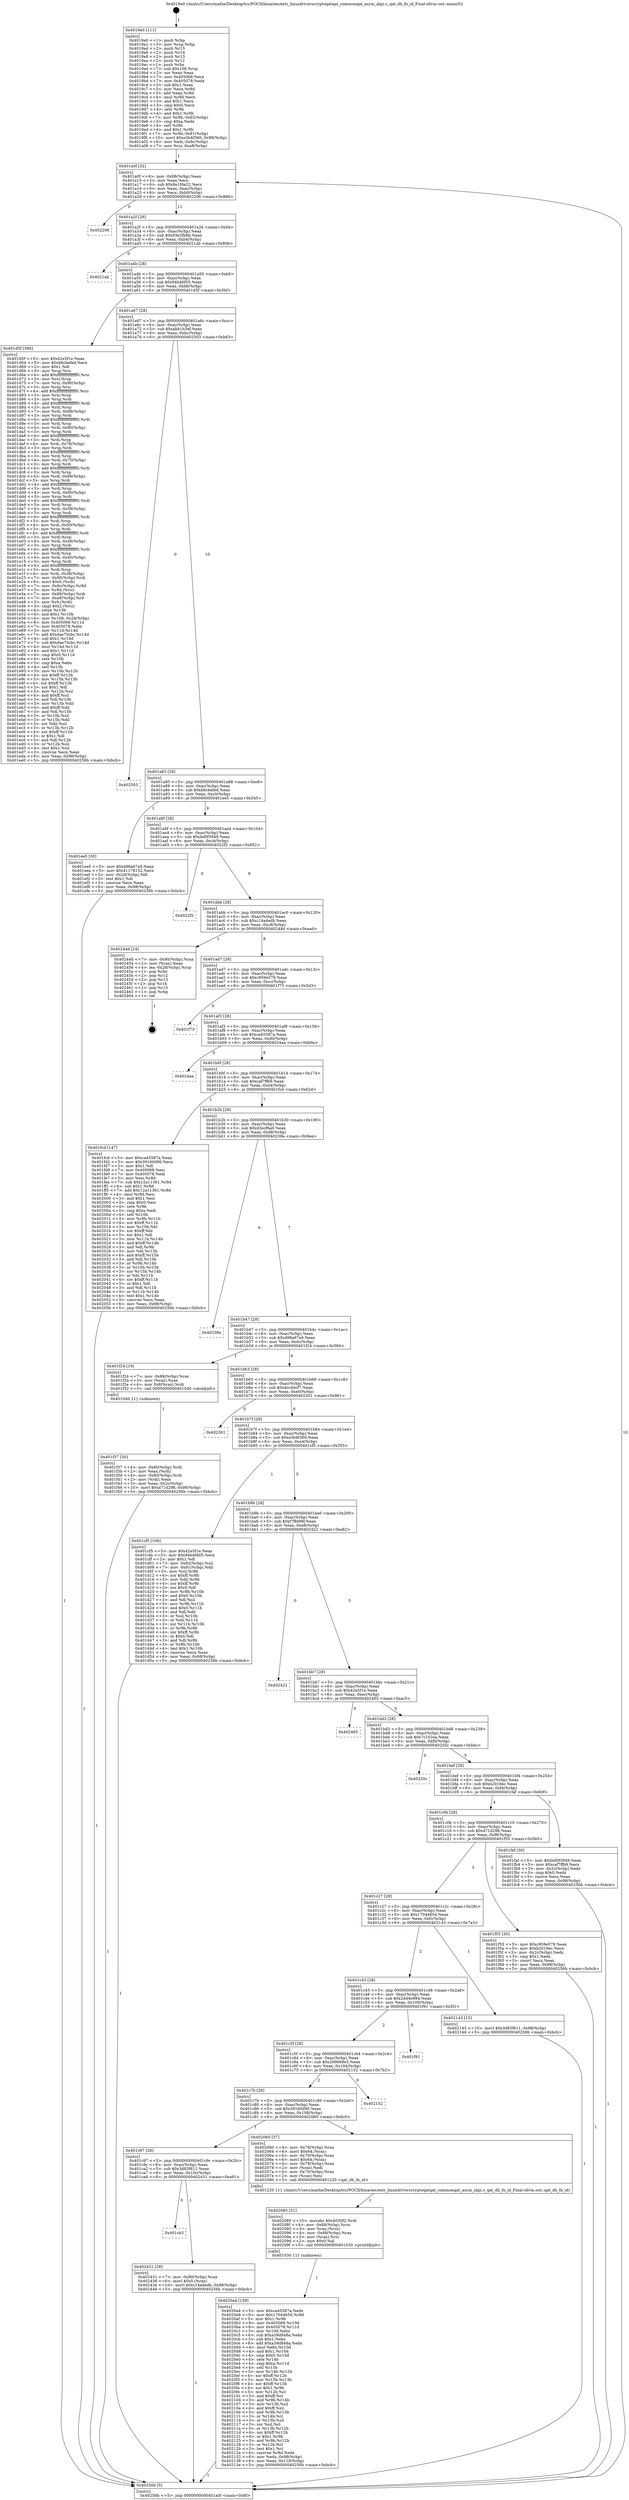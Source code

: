 digraph "0x4019a0" {
  label = "0x4019a0 (/mnt/c/Users/mathe/Desktop/tcc/POCII/binaries/extr_linuxdriverscryptoqatqat_commonqat_asym_algs.c_qat_dh_fn_id_Final-ollvm.out::main(0))"
  labelloc = "t"
  node[shape=record]

  Entry [label="",width=0.3,height=0.3,shape=circle,fillcolor=black,style=filled]
  "0x401a0f" [label="{
     0x401a0f [32]\l
     | [instrs]\l
     &nbsp;&nbsp;0x401a0f \<+6\>: mov -0x98(%rbp),%eax\l
     &nbsp;&nbsp;0x401a15 \<+2\>: mov %eax,%ecx\l
     &nbsp;&nbsp;0x401a17 \<+6\>: sub $0x8e1fde22,%ecx\l
     &nbsp;&nbsp;0x401a1d \<+6\>: mov %eax,-0xac(%rbp)\l
     &nbsp;&nbsp;0x401a23 \<+6\>: mov %ecx,-0xb0(%rbp)\l
     &nbsp;&nbsp;0x401a29 \<+6\>: je 0000000000402206 \<main+0x866\>\l
  }"]
  "0x402206" [label="{
     0x402206\l
  }", style=dashed]
  "0x401a2f" [label="{
     0x401a2f [28]\l
     | [instrs]\l
     &nbsp;&nbsp;0x401a2f \<+5\>: jmp 0000000000401a34 \<main+0x94\>\l
     &nbsp;&nbsp;0x401a34 \<+6\>: mov -0xac(%rbp),%eax\l
     &nbsp;&nbsp;0x401a3a \<+5\>: sub $0x93e2fb6b,%eax\l
     &nbsp;&nbsp;0x401a3f \<+6\>: mov %eax,-0xb4(%rbp)\l
     &nbsp;&nbsp;0x401a45 \<+6\>: je 00000000004021ab \<main+0x80b\>\l
  }"]
  Exit [label="",width=0.3,height=0.3,shape=circle,fillcolor=black,style=filled,peripheries=2]
  "0x4021ab" [label="{
     0x4021ab\l
  }", style=dashed]
  "0x401a4b" [label="{
     0x401a4b [28]\l
     | [instrs]\l
     &nbsp;&nbsp;0x401a4b \<+5\>: jmp 0000000000401a50 \<main+0xb0\>\l
     &nbsp;&nbsp;0x401a50 \<+6\>: mov -0xac(%rbp),%eax\l
     &nbsp;&nbsp;0x401a56 \<+5\>: sub $0x94b4fd05,%eax\l
     &nbsp;&nbsp;0x401a5b \<+6\>: mov %eax,-0xb8(%rbp)\l
     &nbsp;&nbsp;0x401a61 \<+6\>: je 0000000000401d5f \<main+0x3bf\>\l
  }"]
  "0x401cb3" [label="{
     0x401cb3\l
  }", style=dashed]
  "0x401d5f" [label="{
     0x401d5f [390]\l
     | [instrs]\l
     &nbsp;&nbsp;0x401d5f \<+5\>: mov $0x42e5f1e,%eax\l
     &nbsp;&nbsp;0x401d64 \<+5\>: mov $0xb6cbefed,%ecx\l
     &nbsp;&nbsp;0x401d69 \<+2\>: mov $0x1,%dl\l
     &nbsp;&nbsp;0x401d6b \<+3\>: mov %rsp,%rsi\l
     &nbsp;&nbsp;0x401d6e \<+4\>: add $0xfffffffffffffff0,%rsi\l
     &nbsp;&nbsp;0x401d72 \<+3\>: mov %rsi,%rsp\l
     &nbsp;&nbsp;0x401d75 \<+7\>: mov %rsi,-0x90(%rbp)\l
     &nbsp;&nbsp;0x401d7c \<+3\>: mov %rsp,%rsi\l
     &nbsp;&nbsp;0x401d7f \<+4\>: add $0xfffffffffffffff0,%rsi\l
     &nbsp;&nbsp;0x401d83 \<+3\>: mov %rsi,%rsp\l
     &nbsp;&nbsp;0x401d86 \<+3\>: mov %rsp,%rdi\l
     &nbsp;&nbsp;0x401d89 \<+4\>: add $0xfffffffffffffff0,%rdi\l
     &nbsp;&nbsp;0x401d8d \<+3\>: mov %rdi,%rsp\l
     &nbsp;&nbsp;0x401d90 \<+7\>: mov %rdi,-0x88(%rbp)\l
     &nbsp;&nbsp;0x401d97 \<+3\>: mov %rsp,%rdi\l
     &nbsp;&nbsp;0x401d9a \<+4\>: add $0xfffffffffffffff0,%rdi\l
     &nbsp;&nbsp;0x401d9e \<+3\>: mov %rdi,%rsp\l
     &nbsp;&nbsp;0x401da1 \<+4\>: mov %rdi,-0x80(%rbp)\l
     &nbsp;&nbsp;0x401da5 \<+3\>: mov %rsp,%rdi\l
     &nbsp;&nbsp;0x401da8 \<+4\>: add $0xfffffffffffffff0,%rdi\l
     &nbsp;&nbsp;0x401dac \<+3\>: mov %rdi,%rsp\l
     &nbsp;&nbsp;0x401daf \<+4\>: mov %rdi,-0x78(%rbp)\l
     &nbsp;&nbsp;0x401db3 \<+3\>: mov %rsp,%rdi\l
     &nbsp;&nbsp;0x401db6 \<+4\>: add $0xfffffffffffffff0,%rdi\l
     &nbsp;&nbsp;0x401dba \<+3\>: mov %rdi,%rsp\l
     &nbsp;&nbsp;0x401dbd \<+4\>: mov %rdi,-0x70(%rbp)\l
     &nbsp;&nbsp;0x401dc1 \<+3\>: mov %rsp,%rdi\l
     &nbsp;&nbsp;0x401dc4 \<+4\>: add $0xfffffffffffffff0,%rdi\l
     &nbsp;&nbsp;0x401dc8 \<+3\>: mov %rdi,%rsp\l
     &nbsp;&nbsp;0x401dcb \<+4\>: mov %rdi,-0x68(%rbp)\l
     &nbsp;&nbsp;0x401dcf \<+3\>: mov %rsp,%rdi\l
     &nbsp;&nbsp;0x401dd2 \<+4\>: add $0xfffffffffffffff0,%rdi\l
     &nbsp;&nbsp;0x401dd6 \<+3\>: mov %rdi,%rsp\l
     &nbsp;&nbsp;0x401dd9 \<+4\>: mov %rdi,-0x60(%rbp)\l
     &nbsp;&nbsp;0x401ddd \<+3\>: mov %rsp,%rdi\l
     &nbsp;&nbsp;0x401de0 \<+4\>: add $0xfffffffffffffff0,%rdi\l
     &nbsp;&nbsp;0x401de4 \<+3\>: mov %rdi,%rsp\l
     &nbsp;&nbsp;0x401de7 \<+4\>: mov %rdi,-0x58(%rbp)\l
     &nbsp;&nbsp;0x401deb \<+3\>: mov %rsp,%rdi\l
     &nbsp;&nbsp;0x401dee \<+4\>: add $0xfffffffffffffff0,%rdi\l
     &nbsp;&nbsp;0x401df2 \<+3\>: mov %rdi,%rsp\l
     &nbsp;&nbsp;0x401df5 \<+4\>: mov %rdi,-0x50(%rbp)\l
     &nbsp;&nbsp;0x401df9 \<+3\>: mov %rsp,%rdi\l
     &nbsp;&nbsp;0x401dfc \<+4\>: add $0xfffffffffffffff0,%rdi\l
     &nbsp;&nbsp;0x401e00 \<+3\>: mov %rdi,%rsp\l
     &nbsp;&nbsp;0x401e03 \<+4\>: mov %rdi,-0x48(%rbp)\l
     &nbsp;&nbsp;0x401e07 \<+3\>: mov %rsp,%rdi\l
     &nbsp;&nbsp;0x401e0a \<+4\>: add $0xfffffffffffffff0,%rdi\l
     &nbsp;&nbsp;0x401e0e \<+3\>: mov %rdi,%rsp\l
     &nbsp;&nbsp;0x401e11 \<+4\>: mov %rdi,-0x40(%rbp)\l
     &nbsp;&nbsp;0x401e15 \<+3\>: mov %rsp,%rdi\l
     &nbsp;&nbsp;0x401e18 \<+4\>: add $0xfffffffffffffff0,%rdi\l
     &nbsp;&nbsp;0x401e1c \<+3\>: mov %rdi,%rsp\l
     &nbsp;&nbsp;0x401e1f \<+4\>: mov %rdi,-0x38(%rbp)\l
     &nbsp;&nbsp;0x401e23 \<+7\>: mov -0x90(%rbp),%rdi\l
     &nbsp;&nbsp;0x401e2a \<+6\>: movl $0x0,(%rdi)\l
     &nbsp;&nbsp;0x401e30 \<+7\>: mov -0x9c(%rbp),%r8d\l
     &nbsp;&nbsp;0x401e37 \<+3\>: mov %r8d,(%rsi)\l
     &nbsp;&nbsp;0x401e3a \<+7\>: mov -0x88(%rbp),%rdi\l
     &nbsp;&nbsp;0x401e41 \<+7\>: mov -0xa8(%rbp),%r9\l
     &nbsp;&nbsp;0x401e48 \<+3\>: mov %r9,(%rdi)\l
     &nbsp;&nbsp;0x401e4b \<+3\>: cmpl $0x2,(%rsi)\l
     &nbsp;&nbsp;0x401e4e \<+4\>: setne %r10b\l
     &nbsp;&nbsp;0x401e52 \<+4\>: and $0x1,%r10b\l
     &nbsp;&nbsp;0x401e56 \<+4\>: mov %r10b,-0x2d(%rbp)\l
     &nbsp;&nbsp;0x401e5a \<+8\>: mov 0x405068,%r11d\l
     &nbsp;&nbsp;0x401e62 \<+7\>: mov 0x405078,%ebx\l
     &nbsp;&nbsp;0x401e69 \<+3\>: mov %r11d,%r14d\l
     &nbsp;&nbsp;0x401e6c \<+7\>: add $0xdae70cbc,%r14d\l
     &nbsp;&nbsp;0x401e73 \<+4\>: sub $0x1,%r14d\l
     &nbsp;&nbsp;0x401e77 \<+7\>: sub $0xdae70cbc,%r14d\l
     &nbsp;&nbsp;0x401e7e \<+4\>: imul %r14d,%r11d\l
     &nbsp;&nbsp;0x401e82 \<+4\>: and $0x1,%r11d\l
     &nbsp;&nbsp;0x401e86 \<+4\>: cmp $0x0,%r11d\l
     &nbsp;&nbsp;0x401e8a \<+4\>: sete %r10b\l
     &nbsp;&nbsp;0x401e8e \<+3\>: cmp $0xa,%ebx\l
     &nbsp;&nbsp;0x401e91 \<+4\>: setl %r15b\l
     &nbsp;&nbsp;0x401e95 \<+3\>: mov %r10b,%r12b\l
     &nbsp;&nbsp;0x401e98 \<+4\>: xor $0xff,%r12b\l
     &nbsp;&nbsp;0x401e9c \<+3\>: mov %r15b,%r13b\l
     &nbsp;&nbsp;0x401e9f \<+4\>: xor $0xff,%r13b\l
     &nbsp;&nbsp;0x401ea3 \<+3\>: xor $0x1,%dl\l
     &nbsp;&nbsp;0x401ea6 \<+3\>: mov %r12b,%sil\l
     &nbsp;&nbsp;0x401ea9 \<+4\>: and $0xff,%sil\l
     &nbsp;&nbsp;0x401ead \<+3\>: and %dl,%r10b\l
     &nbsp;&nbsp;0x401eb0 \<+3\>: mov %r13b,%dil\l
     &nbsp;&nbsp;0x401eb3 \<+4\>: and $0xff,%dil\l
     &nbsp;&nbsp;0x401eb7 \<+3\>: and %dl,%r15b\l
     &nbsp;&nbsp;0x401eba \<+3\>: or %r10b,%sil\l
     &nbsp;&nbsp;0x401ebd \<+3\>: or %r15b,%dil\l
     &nbsp;&nbsp;0x401ec0 \<+3\>: xor %dil,%sil\l
     &nbsp;&nbsp;0x401ec3 \<+3\>: or %r13b,%r12b\l
     &nbsp;&nbsp;0x401ec6 \<+4\>: xor $0xff,%r12b\l
     &nbsp;&nbsp;0x401eca \<+3\>: or $0x1,%dl\l
     &nbsp;&nbsp;0x401ecd \<+3\>: and %dl,%r12b\l
     &nbsp;&nbsp;0x401ed0 \<+3\>: or %r12b,%sil\l
     &nbsp;&nbsp;0x401ed3 \<+4\>: test $0x1,%sil\l
     &nbsp;&nbsp;0x401ed7 \<+3\>: cmovne %ecx,%eax\l
     &nbsp;&nbsp;0x401eda \<+6\>: mov %eax,-0x98(%rbp)\l
     &nbsp;&nbsp;0x401ee0 \<+5\>: jmp 000000000040256b \<main+0xbcb\>\l
  }"]
  "0x401a67" [label="{
     0x401a67 [28]\l
     | [instrs]\l
     &nbsp;&nbsp;0x401a67 \<+5\>: jmp 0000000000401a6c \<main+0xcc\>\l
     &nbsp;&nbsp;0x401a6c \<+6\>: mov -0xac(%rbp),%eax\l
     &nbsp;&nbsp;0x401a72 \<+5\>: sub $0xabb1b3ef,%eax\l
     &nbsp;&nbsp;0x401a77 \<+6\>: mov %eax,-0xbc(%rbp)\l
     &nbsp;&nbsp;0x401a7d \<+6\>: je 0000000000402503 \<main+0xb63\>\l
  }"]
  "0x402431" [label="{
     0x402431 [28]\l
     | [instrs]\l
     &nbsp;&nbsp;0x402431 \<+7\>: mov -0x90(%rbp),%rax\l
     &nbsp;&nbsp;0x402438 \<+6\>: movl $0x0,(%rax)\l
     &nbsp;&nbsp;0x40243e \<+10\>: movl $0xc14adedb,-0x98(%rbp)\l
     &nbsp;&nbsp;0x402448 \<+5\>: jmp 000000000040256b \<main+0xbcb\>\l
  }"]
  "0x402503" [label="{
     0x402503\l
  }", style=dashed]
  "0x401a83" [label="{
     0x401a83 [28]\l
     | [instrs]\l
     &nbsp;&nbsp;0x401a83 \<+5\>: jmp 0000000000401a88 \<main+0xe8\>\l
     &nbsp;&nbsp;0x401a88 \<+6\>: mov -0xac(%rbp),%eax\l
     &nbsp;&nbsp;0x401a8e \<+5\>: sub $0xb6cbefed,%eax\l
     &nbsp;&nbsp;0x401a93 \<+6\>: mov %eax,-0xc0(%rbp)\l
     &nbsp;&nbsp;0x401a99 \<+6\>: je 0000000000401ee5 \<main+0x545\>\l
  }"]
  "0x4020a4" [label="{
     0x4020a4 [159]\l
     | [instrs]\l
     &nbsp;&nbsp;0x4020a4 \<+5\>: mov $0xca45587a,%edx\l
     &nbsp;&nbsp;0x4020a9 \<+6\>: mov $0x17044654,%r8d\l
     &nbsp;&nbsp;0x4020af \<+3\>: mov $0x1,%r9b\l
     &nbsp;&nbsp;0x4020b2 \<+8\>: mov 0x405068,%r10d\l
     &nbsp;&nbsp;0x4020ba \<+8\>: mov 0x405078,%r11d\l
     &nbsp;&nbsp;0x4020c2 \<+3\>: mov %r10d,%ebx\l
     &nbsp;&nbsp;0x4020c5 \<+6\>: sub $0xa39d848a,%ebx\l
     &nbsp;&nbsp;0x4020cb \<+3\>: sub $0x1,%ebx\l
     &nbsp;&nbsp;0x4020ce \<+6\>: add $0xa39d848a,%ebx\l
     &nbsp;&nbsp;0x4020d4 \<+4\>: imul %ebx,%r10d\l
     &nbsp;&nbsp;0x4020d8 \<+4\>: and $0x1,%r10d\l
     &nbsp;&nbsp;0x4020dc \<+4\>: cmp $0x0,%r10d\l
     &nbsp;&nbsp;0x4020e0 \<+4\>: sete %r14b\l
     &nbsp;&nbsp;0x4020e4 \<+4\>: cmp $0xa,%r11d\l
     &nbsp;&nbsp;0x4020e8 \<+4\>: setl %r15b\l
     &nbsp;&nbsp;0x4020ec \<+3\>: mov %r14b,%r12b\l
     &nbsp;&nbsp;0x4020ef \<+4\>: xor $0xff,%r12b\l
     &nbsp;&nbsp;0x4020f3 \<+3\>: mov %r15b,%r13b\l
     &nbsp;&nbsp;0x4020f6 \<+4\>: xor $0xff,%r13b\l
     &nbsp;&nbsp;0x4020fa \<+4\>: xor $0x1,%r9b\l
     &nbsp;&nbsp;0x4020fe \<+3\>: mov %r12b,%cl\l
     &nbsp;&nbsp;0x402101 \<+3\>: and $0xff,%cl\l
     &nbsp;&nbsp;0x402104 \<+3\>: and %r9b,%r14b\l
     &nbsp;&nbsp;0x402107 \<+3\>: mov %r13b,%sil\l
     &nbsp;&nbsp;0x40210a \<+4\>: and $0xff,%sil\l
     &nbsp;&nbsp;0x40210e \<+3\>: and %r9b,%r15b\l
     &nbsp;&nbsp;0x402111 \<+3\>: or %r14b,%cl\l
     &nbsp;&nbsp;0x402114 \<+3\>: or %r15b,%sil\l
     &nbsp;&nbsp;0x402117 \<+3\>: xor %sil,%cl\l
     &nbsp;&nbsp;0x40211a \<+3\>: or %r13b,%r12b\l
     &nbsp;&nbsp;0x40211d \<+4\>: xor $0xff,%r12b\l
     &nbsp;&nbsp;0x402121 \<+4\>: or $0x1,%r9b\l
     &nbsp;&nbsp;0x402125 \<+3\>: and %r9b,%r12b\l
     &nbsp;&nbsp;0x402128 \<+3\>: or %r12b,%cl\l
     &nbsp;&nbsp;0x40212b \<+3\>: test $0x1,%cl\l
     &nbsp;&nbsp;0x40212e \<+4\>: cmovne %r8d,%edx\l
     &nbsp;&nbsp;0x402132 \<+6\>: mov %edx,-0x98(%rbp)\l
     &nbsp;&nbsp;0x402138 \<+6\>: mov %eax,-0x118(%rbp)\l
     &nbsp;&nbsp;0x40213e \<+5\>: jmp 000000000040256b \<main+0xbcb\>\l
  }"]
  "0x401ee5" [label="{
     0x401ee5 [30]\l
     | [instrs]\l
     &nbsp;&nbsp;0x401ee5 \<+5\>: mov $0xd98a67a9,%eax\l
     &nbsp;&nbsp;0x401eea \<+5\>: mov $0x41178152,%ecx\l
     &nbsp;&nbsp;0x401eef \<+3\>: mov -0x2d(%rbp),%dl\l
     &nbsp;&nbsp;0x401ef2 \<+3\>: test $0x1,%dl\l
     &nbsp;&nbsp;0x401ef5 \<+3\>: cmovne %ecx,%eax\l
     &nbsp;&nbsp;0x401ef8 \<+6\>: mov %eax,-0x98(%rbp)\l
     &nbsp;&nbsp;0x401efe \<+5\>: jmp 000000000040256b \<main+0xbcb\>\l
  }"]
  "0x401a9f" [label="{
     0x401a9f [28]\l
     | [instrs]\l
     &nbsp;&nbsp;0x401a9f \<+5\>: jmp 0000000000401aa4 \<main+0x104\>\l
     &nbsp;&nbsp;0x401aa4 \<+6\>: mov -0xac(%rbp),%eax\l
     &nbsp;&nbsp;0x401aaa \<+5\>: sub $0xbd0f3949,%eax\l
     &nbsp;&nbsp;0x401aaf \<+6\>: mov %eax,-0xc4(%rbp)\l
     &nbsp;&nbsp;0x401ab5 \<+6\>: je 00000000004022f2 \<main+0x952\>\l
  }"]
  "0x402085" [label="{
     0x402085 [31]\l
     | [instrs]\l
     &nbsp;&nbsp;0x402085 \<+10\>: movabs $0x4030f2,%rdi\l
     &nbsp;&nbsp;0x40208f \<+4\>: mov -0x68(%rbp),%rcx\l
     &nbsp;&nbsp;0x402093 \<+3\>: mov %rax,(%rcx)\l
     &nbsp;&nbsp;0x402096 \<+4\>: mov -0x68(%rbp),%rax\l
     &nbsp;&nbsp;0x40209a \<+3\>: mov (%rax),%rsi\l
     &nbsp;&nbsp;0x40209d \<+2\>: mov $0x0,%al\l
     &nbsp;&nbsp;0x40209f \<+5\>: call 0000000000401030 \<printf@plt\>\l
     | [calls]\l
     &nbsp;&nbsp;0x401030 \{1\} (unknown)\l
  }"]
  "0x4022f2" [label="{
     0x4022f2\l
  }", style=dashed]
  "0x401abb" [label="{
     0x401abb [28]\l
     | [instrs]\l
     &nbsp;&nbsp;0x401abb \<+5\>: jmp 0000000000401ac0 \<main+0x120\>\l
     &nbsp;&nbsp;0x401ac0 \<+6\>: mov -0xac(%rbp),%eax\l
     &nbsp;&nbsp;0x401ac6 \<+5\>: sub $0xc14adedb,%eax\l
     &nbsp;&nbsp;0x401acb \<+6\>: mov %eax,-0xc8(%rbp)\l
     &nbsp;&nbsp;0x401ad1 \<+6\>: je 000000000040244d \<main+0xaad\>\l
  }"]
  "0x401c97" [label="{
     0x401c97 [28]\l
     | [instrs]\l
     &nbsp;&nbsp;0x401c97 \<+5\>: jmp 0000000000401c9c \<main+0x2fc\>\l
     &nbsp;&nbsp;0x401c9c \<+6\>: mov -0xac(%rbp),%eax\l
     &nbsp;&nbsp;0x401ca2 \<+5\>: sub $0x3d83f611,%eax\l
     &nbsp;&nbsp;0x401ca7 \<+6\>: mov %eax,-0x10c(%rbp)\l
     &nbsp;&nbsp;0x401cad \<+6\>: je 0000000000402431 \<main+0xa91\>\l
  }"]
  "0x40244d" [label="{
     0x40244d [24]\l
     | [instrs]\l
     &nbsp;&nbsp;0x40244d \<+7\>: mov -0x90(%rbp),%rax\l
     &nbsp;&nbsp;0x402454 \<+2\>: mov (%rax),%eax\l
     &nbsp;&nbsp;0x402456 \<+4\>: lea -0x28(%rbp),%rsp\l
     &nbsp;&nbsp;0x40245a \<+1\>: pop %rbx\l
     &nbsp;&nbsp;0x40245b \<+2\>: pop %r12\l
     &nbsp;&nbsp;0x40245d \<+2\>: pop %r13\l
     &nbsp;&nbsp;0x40245f \<+2\>: pop %r14\l
     &nbsp;&nbsp;0x402461 \<+2\>: pop %r15\l
     &nbsp;&nbsp;0x402463 \<+1\>: pop %rbp\l
     &nbsp;&nbsp;0x402464 \<+1\>: ret\l
  }"]
  "0x401ad7" [label="{
     0x401ad7 [28]\l
     | [instrs]\l
     &nbsp;&nbsp;0x401ad7 \<+5\>: jmp 0000000000401adc \<main+0x13c\>\l
     &nbsp;&nbsp;0x401adc \<+6\>: mov -0xac(%rbp),%eax\l
     &nbsp;&nbsp;0x401ae2 \<+5\>: sub $0xc959e579,%eax\l
     &nbsp;&nbsp;0x401ae7 \<+6\>: mov %eax,-0xcc(%rbp)\l
     &nbsp;&nbsp;0x401aed \<+6\>: je 0000000000401f73 \<main+0x5d3\>\l
  }"]
  "0x402060" [label="{
     0x402060 [37]\l
     | [instrs]\l
     &nbsp;&nbsp;0x402060 \<+4\>: mov -0x78(%rbp),%rax\l
     &nbsp;&nbsp;0x402064 \<+6\>: movl $0x64,(%rax)\l
     &nbsp;&nbsp;0x40206a \<+4\>: mov -0x70(%rbp),%rax\l
     &nbsp;&nbsp;0x40206e \<+6\>: movl $0x64,(%rax)\l
     &nbsp;&nbsp;0x402074 \<+4\>: mov -0x78(%rbp),%rax\l
     &nbsp;&nbsp;0x402078 \<+2\>: mov (%rax),%edi\l
     &nbsp;&nbsp;0x40207a \<+4\>: mov -0x70(%rbp),%rax\l
     &nbsp;&nbsp;0x40207e \<+2\>: mov (%rax),%esi\l
     &nbsp;&nbsp;0x402080 \<+5\>: call 0000000000401220 \<qat_dh_fn_id\>\l
     | [calls]\l
     &nbsp;&nbsp;0x401220 \{1\} (/mnt/c/Users/mathe/Desktop/tcc/POCII/binaries/extr_linuxdriverscryptoqatqat_commonqat_asym_algs.c_qat_dh_fn_id_Final-ollvm.out::qat_dh_fn_id)\l
  }"]
  "0x401f73" [label="{
     0x401f73\l
  }", style=dashed]
  "0x401af3" [label="{
     0x401af3 [28]\l
     | [instrs]\l
     &nbsp;&nbsp;0x401af3 \<+5\>: jmp 0000000000401af8 \<main+0x158\>\l
     &nbsp;&nbsp;0x401af8 \<+6\>: mov -0xac(%rbp),%eax\l
     &nbsp;&nbsp;0x401afe \<+5\>: sub $0xca45587a,%eax\l
     &nbsp;&nbsp;0x401b03 \<+6\>: mov %eax,-0xd0(%rbp)\l
     &nbsp;&nbsp;0x401b09 \<+6\>: je 00000000004024aa \<main+0xb0a\>\l
  }"]
  "0x401c7b" [label="{
     0x401c7b [28]\l
     | [instrs]\l
     &nbsp;&nbsp;0x401c7b \<+5\>: jmp 0000000000401c80 \<main+0x2e0\>\l
     &nbsp;&nbsp;0x401c80 \<+6\>: mov -0xac(%rbp),%eax\l
     &nbsp;&nbsp;0x401c86 \<+5\>: sub $0x39160d90,%eax\l
     &nbsp;&nbsp;0x401c8b \<+6\>: mov %eax,-0x108(%rbp)\l
     &nbsp;&nbsp;0x401c91 \<+6\>: je 0000000000402060 \<main+0x6c0\>\l
  }"]
  "0x4024aa" [label="{
     0x4024aa\l
  }", style=dashed]
  "0x401b0f" [label="{
     0x401b0f [28]\l
     | [instrs]\l
     &nbsp;&nbsp;0x401b0f \<+5\>: jmp 0000000000401b14 \<main+0x174\>\l
     &nbsp;&nbsp;0x401b14 \<+6\>: mov -0xac(%rbp),%eax\l
     &nbsp;&nbsp;0x401b1a \<+5\>: sub $0xcaf7ffb9,%eax\l
     &nbsp;&nbsp;0x401b1f \<+6\>: mov %eax,-0xd4(%rbp)\l
     &nbsp;&nbsp;0x401b25 \<+6\>: je 0000000000401fcd \<main+0x62d\>\l
  }"]
  "0x402152" [label="{
     0x402152\l
  }", style=dashed]
  "0x401fcd" [label="{
     0x401fcd [147]\l
     | [instrs]\l
     &nbsp;&nbsp;0x401fcd \<+5\>: mov $0xca45587a,%eax\l
     &nbsp;&nbsp;0x401fd2 \<+5\>: mov $0x39160d90,%ecx\l
     &nbsp;&nbsp;0x401fd7 \<+2\>: mov $0x1,%dl\l
     &nbsp;&nbsp;0x401fd9 \<+7\>: mov 0x405068,%esi\l
     &nbsp;&nbsp;0x401fe0 \<+7\>: mov 0x405078,%edi\l
     &nbsp;&nbsp;0x401fe7 \<+3\>: mov %esi,%r8d\l
     &nbsp;&nbsp;0x401fea \<+7\>: sub $0x12a11361,%r8d\l
     &nbsp;&nbsp;0x401ff1 \<+4\>: sub $0x1,%r8d\l
     &nbsp;&nbsp;0x401ff5 \<+7\>: add $0x12a11361,%r8d\l
     &nbsp;&nbsp;0x401ffc \<+4\>: imul %r8d,%esi\l
     &nbsp;&nbsp;0x402000 \<+3\>: and $0x1,%esi\l
     &nbsp;&nbsp;0x402003 \<+3\>: cmp $0x0,%esi\l
     &nbsp;&nbsp;0x402006 \<+4\>: sete %r9b\l
     &nbsp;&nbsp;0x40200a \<+3\>: cmp $0xa,%edi\l
     &nbsp;&nbsp;0x40200d \<+4\>: setl %r10b\l
     &nbsp;&nbsp;0x402011 \<+3\>: mov %r9b,%r11b\l
     &nbsp;&nbsp;0x402014 \<+4\>: xor $0xff,%r11b\l
     &nbsp;&nbsp;0x402018 \<+3\>: mov %r10b,%bl\l
     &nbsp;&nbsp;0x40201b \<+3\>: xor $0xff,%bl\l
     &nbsp;&nbsp;0x40201e \<+3\>: xor $0x1,%dl\l
     &nbsp;&nbsp;0x402021 \<+3\>: mov %r11b,%r14b\l
     &nbsp;&nbsp;0x402024 \<+4\>: and $0xff,%r14b\l
     &nbsp;&nbsp;0x402028 \<+3\>: and %dl,%r9b\l
     &nbsp;&nbsp;0x40202b \<+3\>: mov %bl,%r15b\l
     &nbsp;&nbsp;0x40202e \<+4\>: and $0xff,%r15b\l
     &nbsp;&nbsp;0x402032 \<+3\>: and %dl,%r10b\l
     &nbsp;&nbsp;0x402035 \<+3\>: or %r9b,%r14b\l
     &nbsp;&nbsp;0x402038 \<+3\>: or %r10b,%r15b\l
     &nbsp;&nbsp;0x40203b \<+3\>: xor %r15b,%r14b\l
     &nbsp;&nbsp;0x40203e \<+3\>: or %bl,%r11b\l
     &nbsp;&nbsp;0x402041 \<+4\>: xor $0xff,%r11b\l
     &nbsp;&nbsp;0x402045 \<+3\>: or $0x1,%dl\l
     &nbsp;&nbsp;0x402048 \<+3\>: and %dl,%r11b\l
     &nbsp;&nbsp;0x40204b \<+3\>: or %r11b,%r14b\l
     &nbsp;&nbsp;0x40204e \<+4\>: test $0x1,%r14b\l
     &nbsp;&nbsp;0x402052 \<+3\>: cmovne %ecx,%eax\l
     &nbsp;&nbsp;0x402055 \<+6\>: mov %eax,-0x98(%rbp)\l
     &nbsp;&nbsp;0x40205b \<+5\>: jmp 000000000040256b \<main+0xbcb\>\l
  }"]
  "0x401b2b" [label="{
     0x401b2b [28]\l
     | [instrs]\l
     &nbsp;&nbsp;0x401b2b \<+5\>: jmp 0000000000401b30 \<main+0x190\>\l
     &nbsp;&nbsp;0x401b30 \<+6\>: mov -0xac(%rbp),%eax\l
     &nbsp;&nbsp;0x401b36 \<+5\>: sub $0xd3ecf6a0,%eax\l
     &nbsp;&nbsp;0x401b3b \<+6\>: mov %eax,-0xd8(%rbp)\l
     &nbsp;&nbsp;0x401b41 \<+6\>: je 000000000040238a \<main+0x9ea\>\l
  }"]
  "0x401c5f" [label="{
     0x401c5f [28]\l
     | [instrs]\l
     &nbsp;&nbsp;0x401c5f \<+5\>: jmp 0000000000401c64 \<main+0x2c4\>\l
     &nbsp;&nbsp;0x401c64 \<+6\>: mov -0xac(%rbp),%eax\l
     &nbsp;&nbsp;0x401c6a \<+5\>: sub $0x269069e3,%eax\l
     &nbsp;&nbsp;0x401c6f \<+6\>: mov %eax,-0x104(%rbp)\l
     &nbsp;&nbsp;0x401c75 \<+6\>: je 0000000000402152 \<main+0x7b2\>\l
  }"]
  "0x40238a" [label="{
     0x40238a\l
  }", style=dashed]
  "0x401b47" [label="{
     0x401b47 [28]\l
     | [instrs]\l
     &nbsp;&nbsp;0x401b47 \<+5\>: jmp 0000000000401b4c \<main+0x1ac\>\l
     &nbsp;&nbsp;0x401b4c \<+6\>: mov -0xac(%rbp),%eax\l
     &nbsp;&nbsp;0x401b52 \<+5\>: sub $0xd98a67a9,%eax\l
     &nbsp;&nbsp;0x401b57 \<+6\>: mov %eax,-0xdc(%rbp)\l
     &nbsp;&nbsp;0x401b5d \<+6\>: je 0000000000401f24 \<main+0x584\>\l
  }"]
  "0x401f91" [label="{
     0x401f91\l
  }", style=dashed]
  "0x401f24" [label="{
     0x401f24 [19]\l
     | [instrs]\l
     &nbsp;&nbsp;0x401f24 \<+7\>: mov -0x88(%rbp),%rax\l
     &nbsp;&nbsp;0x401f2b \<+3\>: mov (%rax),%rax\l
     &nbsp;&nbsp;0x401f2e \<+4\>: mov 0x8(%rax),%rdi\l
     &nbsp;&nbsp;0x401f32 \<+5\>: call 0000000000401040 \<atoi@plt\>\l
     | [calls]\l
     &nbsp;&nbsp;0x401040 \{1\} (unknown)\l
  }"]
  "0x401b63" [label="{
     0x401b63 [28]\l
     | [instrs]\l
     &nbsp;&nbsp;0x401b63 \<+5\>: jmp 0000000000401b68 \<main+0x1c8\>\l
     &nbsp;&nbsp;0x401b68 \<+6\>: mov -0xac(%rbp),%eax\l
     &nbsp;&nbsp;0x401b6e \<+5\>: sub $0xdccd4cf7,%eax\l
     &nbsp;&nbsp;0x401b73 \<+6\>: mov %eax,-0xe0(%rbp)\l
     &nbsp;&nbsp;0x401b79 \<+6\>: je 0000000000402301 \<main+0x961\>\l
  }"]
  "0x401c43" [label="{
     0x401c43 [28]\l
     | [instrs]\l
     &nbsp;&nbsp;0x401c43 \<+5\>: jmp 0000000000401c48 \<main+0x2a8\>\l
     &nbsp;&nbsp;0x401c48 \<+6\>: mov -0xac(%rbp),%eax\l
     &nbsp;&nbsp;0x401c4e \<+5\>: sub $0x24d4e984,%eax\l
     &nbsp;&nbsp;0x401c53 \<+6\>: mov %eax,-0x100(%rbp)\l
     &nbsp;&nbsp;0x401c59 \<+6\>: je 0000000000401f91 \<main+0x5f1\>\l
  }"]
  "0x402301" [label="{
     0x402301\l
  }", style=dashed]
  "0x401b7f" [label="{
     0x401b7f [28]\l
     | [instrs]\l
     &nbsp;&nbsp;0x401b7f \<+5\>: jmp 0000000000401b84 \<main+0x1e4\>\l
     &nbsp;&nbsp;0x401b84 \<+6\>: mov -0xac(%rbp),%eax\l
     &nbsp;&nbsp;0x401b8a \<+5\>: sub $0xe3b4f360,%eax\l
     &nbsp;&nbsp;0x401b8f \<+6\>: mov %eax,-0xe4(%rbp)\l
     &nbsp;&nbsp;0x401b95 \<+6\>: je 0000000000401cf5 \<main+0x355\>\l
  }"]
  "0x402143" [label="{
     0x402143 [15]\l
     | [instrs]\l
     &nbsp;&nbsp;0x402143 \<+10\>: movl $0x3d83f611,-0x98(%rbp)\l
     &nbsp;&nbsp;0x40214d \<+5\>: jmp 000000000040256b \<main+0xbcb\>\l
  }"]
  "0x401cf5" [label="{
     0x401cf5 [106]\l
     | [instrs]\l
     &nbsp;&nbsp;0x401cf5 \<+5\>: mov $0x42e5f1e,%eax\l
     &nbsp;&nbsp;0x401cfa \<+5\>: mov $0x94b4fd05,%ecx\l
     &nbsp;&nbsp;0x401cff \<+2\>: mov $0x1,%dl\l
     &nbsp;&nbsp;0x401d01 \<+7\>: mov -0x92(%rbp),%sil\l
     &nbsp;&nbsp;0x401d08 \<+7\>: mov -0x91(%rbp),%dil\l
     &nbsp;&nbsp;0x401d0f \<+3\>: mov %sil,%r8b\l
     &nbsp;&nbsp;0x401d12 \<+4\>: xor $0xff,%r8b\l
     &nbsp;&nbsp;0x401d16 \<+3\>: mov %dil,%r9b\l
     &nbsp;&nbsp;0x401d19 \<+4\>: xor $0xff,%r9b\l
     &nbsp;&nbsp;0x401d1d \<+3\>: xor $0x0,%dl\l
     &nbsp;&nbsp;0x401d20 \<+3\>: mov %r8b,%r10b\l
     &nbsp;&nbsp;0x401d23 \<+4\>: and $0x0,%r10b\l
     &nbsp;&nbsp;0x401d27 \<+3\>: and %dl,%sil\l
     &nbsp;&nbsp;0x401d2a \<+3\>: mov %r9b,%r11b\l
     &nbsp;&nbsp;0x401d2d \<+4\>: and $0x0,%r11b\l
     &nbsp;&nbsp;0x401d31 \<+3\>: and %dl,%dil\l
     &nbsp;&nbsp;0x401d34 \<+3\>: or %sil,%r10b\l
     &nbsp;&nbsp;0x401d37 \<+3\>: or %dil,%r11b\l
     &nbsp;&nbsp;0x401d3a \<+3\>: xor %r11b,%r10b\l
     &nbsp;&nbsp;0x401d3d \<+3\>: or %r9b,%r8b\l
     &nbsp;&nbsp;0x401d40 \<+4\>: xor $0xff,%r8b\l
     &nbsp;&nbsp;0x401d44 \<+3\>: or $0x0,%dl\l
     &nbsp;&nbsp;0x401d47 \<+3\>: and %dl,%r8b\l
     &nbsp;&nbsp;0x401d4a \<+3\>: or %r8b,%r10b\l
     &nbsp;&nbsp;0x401d4d \<+4\>: test $0x1,%r10b\l
     &nbsp;&nbsp;0x401d51 \<+3\>: cmovne %ecx,%eax\l
     &nbsp;&nbsp;0x401d54 \<+6\>: mov %eax,-0x98(%rbp)\l
     &nbsp;&nbsp;0x401d5a \<+5\>: jmp 000000000040256b \<main+0xbcb\>\l
  }"]
  "0x401b9b" [label="{
     0x401b9b [28]\l
     | [instrs]\l
     &nbsp;&nbsp;0x401b9b \<+5\>: jmp 0000000000401ba0 \<main+0x200\>\l
     &nbsp;&nbsp;0x401ba0 \<+6\>: mov -0xac(%rbp),%eax\l
     &nbsp;&nbsp;0x401ba6 \<+5\>: sub $0xf7ffd98f,%eax\l
     &nbsp;&nbsp;0x401bab \<+6\>: mov %eax,-0xe8(%rbp)\l
     &nbsp;&nbsp;0x401bb1 \<+6\>: je 0000000000402422 \<main+0xa82\>\l
  }"]
  "0x40256b" [label="{
     0x40256b [5]\l
     | [instrs]\l
     &nbsp;&nbsp;0x40256b \<+5\>: jmp 0000000000401a0f \<main+0x6f\>\l
  }"]
  "0x4019a0" [label="{
     0x4019a0 [111]\l
     | [instrs]\l
     &nbsp;&nbsp;0x4019a0 \<+1\>: push %rbp\l
     &nbsp;&nbsp;0x4019a1 \<+3\>: mov %rsp,%rbp\l
     &nbsp;&nbsp;0x4019a4 \<+2\>: push %r15\l
     &nbsp;&nbsp;0x4019a6 \<+2\>: push %r14\l
     &nbsp;&nbsp;0x4019a8 \<+2\>: push %r13\l
     &nbsp;&nbsp;0x4019aa \<+2\>: push %r12\l
     &nbsp;&nbsp;0x4019ac \<+1\>: push %rbx\l
     &nbsp;&nbsp;0x4019ad \<+7\>: sub $0x108,%rsp\l
     &nbsp;&nbsp;0x4019b4 \<+2\>: xor %eax,%eax\l
     &nbsp;&nbsp;0x4019b6 \<+7\>: mov 0x405068,%ecx\l
     &nbsp;&nbsp;0x4019bd \<+7\>: mov 0x405078,%edx\l
     &nbsp;&nbsp;0x4019c4 \<+3\>: sub $0x1,%eax\l
     &nbsp;&nbsp;0x4019c7 \<+3\>: mov %ecx,%r8d\l
     &nbsp;&nbsp;0x4019ca \<+3\>: add %eax,%r8d\l
     &nbsp;&nbsp;0x4019cd \<+4\>: imul %r8d,%ecx\l
     &nbsp;&nbsp;0x4019d1 \<+3\>: and $0x1,%ecx\l
     &nbsp;&nbsp;0x4019d4 \<+3\>: cmp $0x0,%ecx\l
     &nbsp;&nbsp;0x4019d7 \<+4\>: sete %r9b\l
     &nbsp;&nbsp;0x4019db \<+4\>: and $0x1,%r9b\l
     &nbsp;&nbsp;0x4019df \<+7\>: mov %r9b,-0x92(%rbp)\l
     &nbsp;&nbsp;0x4019e6 \<+3\>: cmp $0xa,%edx\l
     &nbsp;&nbsp;0x4019e9 \<+4\>: setl %r9b\l
     &nbsp;&nbsp;0x4019ed \<+4\>: and $0x1,%r9b\l
     &nbsp;&nbsp;0x4019f1 \<+7\>: mov %r9b,-0x91(%rbp)\l
     &nbsp;&nbsp;0x4019f8 \<+10\>: movl $0xe3b4f360,-0x98(%rbp)\l
     &nbsp;&nbsp;0x401a02 \<+6\>: mov %edi,-0x9c(%rbp)\l
     &nbsp;&nbsp;0x401a08 \<+7\>: mov %rsi,-0xa8(%rbp)\l
  }"]
  "0x401c27" [label="{
     0x401c27 [28]\l
     | [instrs]\l
     &nbsp;&nbsp;0x401c27 \<+5\>: jmp 0000000000401c2c \<main+0x28c\>\l
     &nbsp;&nbsp;0x401c2c \<+6\>: mov -0xac(%rbp),%eax\l
     &nbsp;&nbsp;0x401c32 \<+5\>: sub $0x17044654,%eax\l
     &nbsp;&nbsp;0x401c37 \<+6\>: mov %eax,-0xfc(%rbp)\l
     &nbsp;&nbsp;0x401c3d \<+6\>: je 0000000000402143 \<main+0x7a3\>\l
  }"]
  "0x401f37" [label="{
     0x401f37 [30]\l
     | [instrs]\l
     &nbsp;&nbsp;0x401f37 \<+4\>: mov -0x80(%rbp),%rdi\l
     &nbsp;&nbsp;0x401f3b \<+2\>: mov %eax,(%rdi)\l
     &nbsp;&nbsp;0x401f3d \<+4\>: mov -0x80(%rbp),%rdi\l
     &nbsp;&nbsp;0x401f41 \<+2\>: mov (%rdi),%eax\l
     &nbsp;&nbsp;0x401f43 \<+3\>: mov %eax,-0x2c(%rbp)\l
     &nbsp;&nbsp;0x401f46 \<+10\>: movl $0xd71d298,-0x98(%rbp)\l
     &nbsp;&nbsp;0x401f50 \<+5\>: jmp 000000000040256b \<main+0xbcb\>\l
  }"]
  "0x401f55" [label="{
     0x401f55 [30]\l
     | [instrs]\l
     &nbsp;&nbsp;0x401f55 \<+5\>: mov $0xc959e579,%eax\l
     &nbsp;&nbsp;0x401f5a \<+5\>: mov $0xb2019ec,%ecx\l
     &nbsp;&nbsp;0x401f5f \<+3\>: mov -0x2c(%rbp),%edx\l
     &nbsp;&nbsp;0x401f62 \<+3\>: cmp $0x1,%edx\l
     &nbsp;&nbsp;0x401f65 \<+3\>: cmovl %ecx,%eax\l
     &nbsp;&nbsp;0x401f68 \<+6\>: mov %eax,-0x98(%rbp)\l
     &nbsp;&nbsp;0x401f6e \<+5\>: jmp 000000000040256b \<main+0xbcb\>\l
  }"]
  "0x402422" [label="{
     0x402422\l
  }", style=dashed]
  "0x401bb7" [label="{
     0x401bb7 [28]\l
     | [instrs]\l
     &nbsp;&nbsp;0x401bb7 \<+5\>: jmp 0000000000401bbc \<main+0x21c\>\l
     &nbsp;&nbsp;0x401bbc \<+6\>: mov -0xac(%rbp),%eax\l
     &nbsp;&nbsp;0x401bc2 \<+5\>: sub $0x42e5f1e,%eax\l
     &nbsp;&nbsp;0x401bc7 \<+6\>: mov %eax,-0xec(%rbp)\l
     &nbsp;&nbsp;0x401bcd \<+6\>: je 0000000000402465 \<main+0xac5\>\l
  }"]
  "0x401c0b" [label="{
     0x401c0b [28]\l
     | [instrs]\l
     &nbsp;&nbsp;0x401c0b \<+5\>: jmp 0000000000401c10 \<main+0x270\>\l
     &nbsp;&nbsp;0x401c10 \<+6\>: mov -0xac(%rbp),%eax\l
     &nbsp;&nbsp;0x401c16 \<+5\>: sub $0xd71d298,%eax\l
     &nbsp;&nbsp;0x401c1b \<+6\>: mov %eax,-0xf8(%rbp)\l
     &nbsp;&nbsp;0x401c21 \<+6\>: je 0000000000401f55 \<main+0x5b5\>\l
  }"]
  "0x402465" [label="{
     0x402465\l
  }", style=dashed]
  "0x401bd3" [label="{
     0x401bd3 [28]\l
     | [instrs]\l
     &nbsp;&nbsp;0x401bd3 \<+5\>: jmp 0000000000401bd8 \<main+0x238\>\l
     &nbsp;&nbsp;0x401bd8 \<+6\>: mov -0xac(%rbp),%eax\l
     &nbsp;&nbsp;0x401bde \<+5\>: sub $0x7c102ea,%eax\l
     &nbsp;&nbsp;0x401be3 \<+6\>: mov %eax,-0xf0(%rbp)\l
     &nbsp;&nbsp;0x401be9 \<+6\>: je 000000000040255c \<main+0xbbc\>\l
  }"]
  "0x401faf" [label="{
     0x401faf [30]\l
     | [instrs]\l
     &nbsp;&nbsp;0x401faf \<+5\>: mov $0xbd0f3949,%eax\l
     &nbsp;&nbsp;0x401fb4 \<+5\>: mov $0xcaf7ffb9,%ecx\l
     &nbsp;&nbsp;0x401fb9 \<+3\>: mov -0x2c(%rbp),%edx\l
     &nbsp;&nbsp;0x401fbc \<+3\>: cmp $0x0,%edx\l
     &nbsp;&nbsp;0x401fbf \<+3\>: cmove %ecx,%eax\l
     &nbsp;&nbsp;0x401fc2 \<+6\>: mov %eax,-0x98(%rbp)\l
     &nbsp;&nbsp;0x401fc8 \<+5\>: jmp 000000000040256b \<main+0xbcb\>\l
  }"]
  "0x40255c" [label="{
     0x40255c\l
  }", style=dashed]
  "0x401bef" [label="{
     0x401bef [28]\l
     | [instrs]\l
     &nbsp;&nbsp;0x401bef \<+5\>: jmp 0000000000401bf4 \<main+0x254\>\l
     &nbsp;&nbsp;0x401bf4 \<+6\>: mov -0xac(%rbp),%eax\l
     &nbsp;&nbsp;0x401bfa \<+5\>: sub $0xb2019ec,%eax\l
     &nbsp;&nbsp;0x401bff \<+6\>: mov %eax,-0xf4(%rbp)\l
     &nbsp;&nbsp;0x401c05 \<+6\>: je 0000000000401faf \<main+0x60f\>\l
  }"]
  Entry -> "0x4019a0" [label=" 1"]
  "0x401a0f" -> "0x402206" [label=" 0"]
  "0x401a0f" -> "0x401a2f" [label=" 11"]
  "0x40244d" -> Exit [label=" 1"]
  "0x401a2f" -> "0x4021ab" [label=" 0"]
  "0x401a2f" -> "0x401a4b" [label=" 11"]
  "0x402431" -> "0x40256b" [label=" 1"]
  "0x401a4b" -> "0x401d5f" [label=" 1"]
  "0x401a4b" -> "0x401a67" [label=" 10"]
  "0x401c97" -> "0x401cb3" [label=" 0"]
  "0x401a67" -> "0x402503" [label=" 0"]
  "0x401a67" -> "0x401a83" [label=" 10"]
  "0x401c97" -> "0x402431" [label=" 1"]
  "0x401a83" -> "0x401ee5" [label=" 1"]
  "0x401a83" -> "0x401a9f" [label=" 9"]
  "0x402143" -> "0x40256b" [label=" 1"]
  "0x401a9f" -> "0x4022f2" [label=" 0"]
  "0x401a9f" -> "0x401abb" [label=" 9"]
  "0x4020a4" -> "0x40256b" [label=" 1"]
  "0x401abb" -> "0x40244d" [label=" 1"]
  "0x401abb" -> "0x401ad7" [label=" 8"]
  "0x402085" -> "0x4020a4" [label=" 1"]
  "0x401ad7" -> "0x401f73" [label=" 0"]
  "0x401ad7" -> "0x401af3" [label=" 8"]
  "0x402060" -> "0x402085" [label=" 1"]
  "0x401af3" -> "0x4024aa" [label=" 0"]
  "0x401af3" -> "0x401b0f" [label=" 8"]
  "0x401c7b" -> "0x402060" [label=" 1"]
  "0x401b0f" -> "0x401fcd" [label=" 1"]
  "0x401b0f" -> "0x401b2b" [label=" 7"]
  "0x401c7b" -> "0x401c97" [label=" 1"]
  "0x401b2b" -> "0x40238a" [label=" 0"]
  "0x401b2b" -> "0x401b47" [label=" 7"]
  "0x401c5f" -> "0x402152" [label=" 0"]
  "0x401b47" -> "0x401f24" [label=" 1"]
  "0x401b47" -> "0x401b63" [label=" 6"]
  "0x401c5f" -> "0x401c7b" [label=" 2"]
  "0x401b63" -> "0x402301" [label=" 0"]
  "0x401b63" -> "0x401b7f" [label=" 6"]
  "0x401c43" -> "0x401f91" [label=" 0"]
  "0x401b7f" -> "0x401cf5" [label=" 1"]
  "0x401b7f" -> "0x401b9b" [label=" 5"]
  "0x401cf5" -> "0x40256b" [label=" 1"]
  "0x4019a0" -> "0x401a0f" [label=" 1"]
  "0x40256b" -> "0x401a0f" [label=" 10"]
  "0x401c43" -> "0x401c5f" [label=" 2"]
  "0x401d5f" -> "0x40256b" [label=" 1"]
  "0x401ee5" -> "0x40256b" [label=" 1"]
  "0x401f24" -> "0x401f37" [label=" 1"]
  "0x401f37" -> "0x40256b" [label=" 1"]
  "0x401c27" -> "0x402143" [label=" 1"]
  "0x401b9b" -> "0x402422" [label=" 0"]
  "0x401b9b" -> "0x401bb7" [label=" 5"]
  "0x401c27" -> "0x401c43" [label=" 2"]
  "0x401bb7" -> "0x402465" [label=" 0"]
  "0x401bb7" -> "0x401bd3" [label=" 5"]
  "0x401faf" -> "0x40256b" [label=" 1"]
  "0x401bd3" -> "0x40255c" [label=" 0"]
  "0x401bd3" -> "0x401bef" [label=" 5"]
  "0x401f55" -> "0x40256b" [label=" 1"]
  "0x401bef" -> "0x401faf" [label=" 1"]
  "0x401bef" -> "0x401c0b" [label=" 4"]
  "0x401fcd" -> "0x40256b" [label=" 1"]
  "0x401c0b" -> "0x401f55" [label=" 1"]
  "0x401c0b" -> "0x401c27" [label=" 3"]
}
